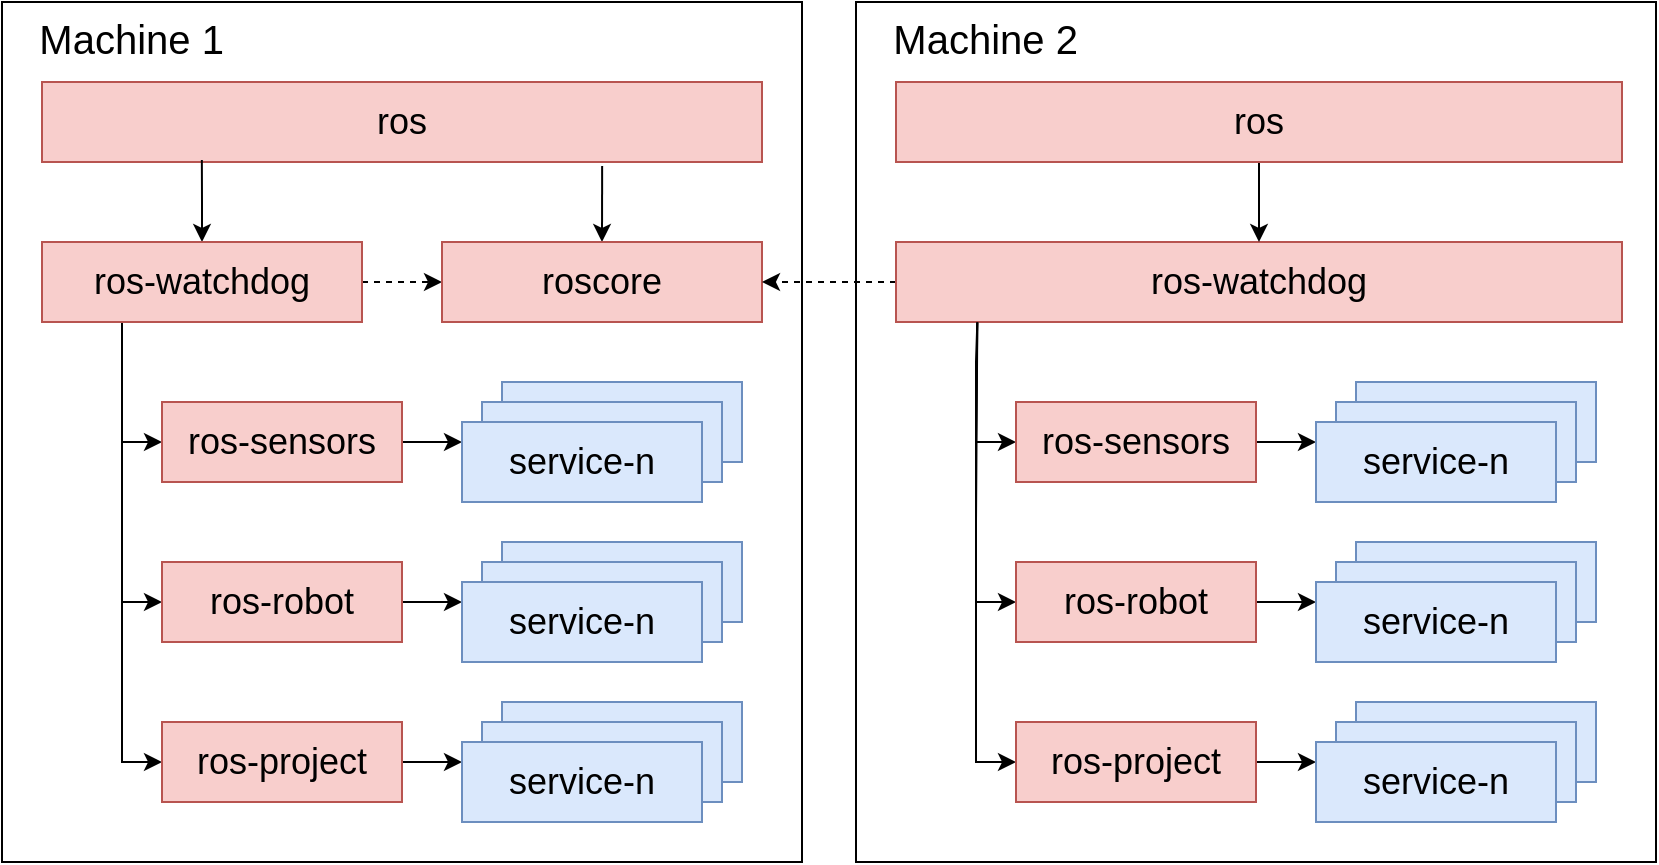 <mxfile version="21.2.8" type="device">
  <diagram name="Page-1" id="ear39O9G6cyR528Ysgi0">
    <mxGraphModel dx="1360" dy="843" grid="1" gridSize="10" guides="1" tooltips="1" connect="1" arrows="1" fold="1" page="1" pageScale="1" pageWidth="827" pageHeight="1169" math="0" shadow="0">
      <root>
        <mxCell id="0" />
        <mxCell id="1" parent="0" />
        <mxCell id="jWs6NfOiUyid5Y3AujbW-28" value="&amp;nbsp; &amp;nbsp;Machine 1" style="rounded=0;whiteSpace=wrap;html=1;fillColor=none;align=left;horizontal=1;verticalAlign=top;fontSize=20;" vertex="1" parent="1">
          <mxGeometry y="120" width="400" height="430" as="geometry" />
        </mxCell>
        <mxCell id="jWs6NfOiUyid5Y3AujbW-53" value="&amp;nbsp; &amp;nbsp;Machine 2" style="rounded=0;whiteSpace=wrap;html=1;fillColor=none;align=left;horizontal=1;verticalAlign=top;fontSize=20;" vertex="1" parent="1">
          <mxGeometry x="427" y="120" width="400" height="430" as="geometry" />
        </mxCell>
        <mxCell id="jWs6NfOiUyid5Y3AujbW-1" value="ros" style="rounded=0;whiteSpace=wrap;html=1;fontSize=18;fillColor=#f8cecc;strokeColor=#b85450;" vertex="1" parent="1">
          <mxGeometry x="20" y="160" width="360" height="40" as="geometry" />
        </mxCell>
        <mxCell id="jWs6NfOiUyid5Y3AujbW-21" style="edgeStyle=orthogonalEdgeStyle;rounded=0;orthogonalLoop=1;jettySize=auto;html=1;exitX=0.5;exitY=0;exitDx=0;exitDy=0;entryX=0.222;entryY=0.975;entryDx=0;entryDy=0;entryPerimeter=0;endArrow=none;endFill=0;startArrow=classic;startFill=1;" edge="1" parent="1" source="jWs6NfOiUyid5Y3AujbW-2" target="jWs6NfOiUyid5Y3AujbW-1">
          <mxGeometry relative="1" as="geometry" />
        </mxCell>
        <mxCell id="jWs6NfOiUyid5Y3AujbW-24" style="edgeStyle=orthogonalEdgeStyle;rounded=0;orthogonalLoop=1;jettySize=auto;html=1;exitX=0.25;exitY=1;exitDx=0;exitDy=0;entryX=0;entryY=0.5;entryDx=0;entryDy=0;" edge="1" parent="1" source="jWs6NfOiUyid5Y3AujbW-2" target="jWs6NfOiUyid5Y3AujbW-4">
          <mxGeometry relative="1" as="geometry" />
        </mxCell>
        <mxCell id="jWs6NfOiUyid5Y3AujbW-25" style="edgeStyle=orthogonalEdgeStyle;rounded=0;orthogonalLoop=1;jettySize=auto;html=1;exitX=0.25;exitY=1;exitDx=0;exitDy=0;entryX=0;entryY=0.5;entryDx=0;entryDy=0;" edge="1" parent="1" source="jWs6NfOiUyid5Y3AujbW-2" target="jWs6NfOiUyid5Y3AujbW-12">
          <mxGeometry relative="1" as="geometry" />
        </mxCell>
        <mxCell id="jWs6NfOiUyid5Y3AujbW-26" style="edgeStyle=orthogonalEdgeStyle;rounded=0;orthogonalLoop=1;jettySize=auto;html=1;exitX=0.25;exitY=1;exitDx=0;exitDy=0;entryX=0;entryY=0.5;entryDx=0;entryDy=0;" edge="1" parent="1" source="jWs6NfOiUyid5Y3AujbW-2" target="jWs6NfOiUyid5Y3AujbW-17">
          <mxGeometry relative="1" as="geometry" />
        </mxCell>
        <mxCell id="jWs6NfOiUyid5Y3AujbW-27" style="edgeStyle=orthogonalEdgeStyle;rounded=0;orthogonalLoop=1;jettySize=auto;html=1;exitX=1;exitY=0.5;exitDx=0;exitDy=0;entryX=0;entryY=0.5;entryDx=0;entryDy=0;dashed=1;" edge="1" parent="1" source="jWs6NfOiUyid5Y3AujbW-2" target="jWs6NfOiUyid5Y3AujbW-3">
          <mxGeometry relative="1" as="geometry" />
        </mxCell>
        <mxCell id="jWs6NfOiUyid5Y3AujbW-2" value="ros-watchdog" style="rounded=0;whiteSpace=wrap;html=1;fontSize=18;fillColor=#f8cecc;strokeColor=#b85450;" vertex="1" parent="1">
          <mxGeometry x="20" y="240" width="160" height="40" as="geometry" />
        </mxCell>
        <mxCell id="jWs6NfOiUyid5Y3AujbW-22" style="edgeStyle=orthogonalEdgeStyle;rounded=0;orthogonalLoop=1;jettySize=auto;html=1;exitX=0.5;exitY=0;exitDx=0;exitDy=0;entryX=0.778;entryY=1.05;entryDx=0;entryDy=0;entryPerimeter=0;startArrow=classic;startFill=1;endArrow=none;endFill=0;" edge="1" parent="1" source="jWs6NfOiUyid5Y3AujbW-3" target="jWs6NfOiUyid5Y3AujbW-1">
          <mxGeometry relative="1" as="geometry" />
        </mxCell>
        <mxCell id="jWs6NfOiUyid5Y3AujbW-3" value="roscore" style="rounded=0;whiteSpace=wrap;html=1;fontSize=18;fillColor=#f8cecc;strokeColor=#b85450;" vertex="1" parent="1">
          <mxGeometry x="220" y="240" width="160" height="40" as="geometry" />
        </mxCell>
        <mxCell id="jWs6NfOiUyid5Y3AujbW-10" style="edgeStyle=orthogonalEdgeStyle;rounded=0;orthogonalLoop=1;jettySize=auto;html=1;exitX=1;exitY=0.5;exitDx=0;exitDy=0;entryX=0;entryY=0.25;entryDx=0;entryDy=0;" edge="1" parent="1" source="jWs6NfOiUyid5Y3AujbW-4" target="jWs6NfOiUyid5Y3AujbW-9">
          <mxGeometry relative="1" as="geometry" />
        </mxCell>
        <mxCell id="jWs6NfOiUyid5Y3AujbW-4" value="ros-sensors" style="rounded=0;whiteSpace=wrap;html=1;fontSize=18;fillColor=#f8cecc;strokeColor=#b85450;" vertex="1" parent="1">
          <mxGeometry x="80" y="320" width="120" height="40" as="geometry" />
        </mxCell>
        <mxCell id="jWs6NfOiUyid5Y3AujbW-7" value="service-1" style="rounded=0;whiteSpace=wrap;html=1;fontSize=18;fillColor=#dae8fc;strokeColor=#6c8ebf;" vertex="1" parent="1">
          <mxGeometry x="250" y="310" width="120" height="40" as="geometry" />
        </mxCell>
        <mxCell id="jWs6NfOiUyid5Y3AujbW-8" value="service-2" style="rounded=0;whiteSpace=wrap;html=1;fontSize=18;fillColor=#dae8fc;strokeColor=#6c8ebf;" vertex="1" parent="1">
          <mxGeometry x="240" y="320" width="120" height="40" as="geometry" />
        </mxCell>
        <mxCell id="jWs6NfOiUyid5Y3AujbW-9" value="service-n" style="rounded=0;whiteSpace=wrap;html=1;fontSize=18;fillColor=#dae8fc;strokeColor=#6c8ebf;" vertex="1" parent="1">
          <mxGeometry x="230" y="330" width="120" height="40" as="geometry" />
        </mxCell>
        <mxCell id="jWs6NfOiUyid5Y3AujbW-11" style="edgeStyle=orthogonalEdgeStyle;rounded=0;orthogonalLoop=1;jettySize=auto;html=1;exitX=1;exitY=0.5;exitDx=0;exitDy=0;entryX=0;entryY=0.25;entryDx=0;entryDy=0;" edge="1" parent="1" source="jWs6NfOiUyid5Y3AujbW-12" target="jWs6NfOiUyid5Y3AujbW-15">
          <mxGeometry relative="1" as="geometry" />
        </mxCell>
        <mxCell id="jWs6NfOiUyid5Y3AujbW-12" value="ros-robot" style="rounded=0;whiteSpace=wrap;html=1;fontSize=18;fillColor=#f8cecc;strokeColor=#b85450;" vertex="1" parent="1">
          <mxGeometry x="80" y="400" width="120" height="40" as="geometry" />
        </mxCell>
        <mxCell id="jWs6NfOiUyid5Y3AujbW-13" value="service-1" style="rounded=0;whiteSpace=wrap;html=1;fontSize=18;fillColor=#dae8fc;strokeColor=#6c8ebf;" vertex="1" parent="1">
          <mxGeometry x="250" y="390" width="120" height="40" as="geometry" />
        </mxCell>
        <mxCell id="jWs6NfOiUyid5Y3AujbW-14" value="service-2" style="rounded=0;whiteSpace=wrap;html=1;fontSize=18;fillColor=#dae8fc;strokeColor=#6c8ebf;" vertex="1" parent="1">
          <mxGeometry x="240" y="400" width="120" height="40" as="geometry" />
        </mxCell>
        <mxCell id="jWs6NfOiUyid5Y3AujbW-15" value="service-n" style="rounded=0;whiteSpace=wrap;html=1;fontSize=18;fillColor=#dae8fc;strokeColor=#6c8ebf;" vertex="1" parent="1">
          <mxGeometry x="230" y="410" width="120" height="40" as="geometry" />
        </mxCell>
        <mxCell id="jWs6NfOiUyid5Y3AujbW-16" style="edgeStyle=orthogonalEdgeStyle;rounded=0;orthogonalLoop=1;jettySize=auto;html=1;exitX=1;exitY=0.5;exitDx=0;exitDy=0;entryX=0;entryY=0.25;entryDx=0;entryDy=0;" edge="1" parent="1" source="jWs6NfOiUyid5Y3AujbW-17" target="jWs6NfOiUyid5Y3AujbW-20">
          <mxGeometry relative="1" as="geometry" />
        </mxCell>
        <mxCell id="jWs6NfOiUyid5Y3AujbW-17" value="ros-project" style="rounded=0;whiteSpace=wrap;html=1;fontSize=18;fillColor=#f8cecc;strokeColor=#b85450;" vertex="1" parent="1">
          <mxGeometry x="80" y="480" width="120" height="40" as="geometry" />
        </mxCell>
        <mxCell id="jWs6NfOiUyid5Y3AujbW-18" value="service-1" style="rounded=0;whiteSpace=wrap;html=1;fontSize=18;fillColor=#dae8fc;strokeColor=#6c8ebf;" vertex="1" parent="1">
          <mxGeometry x="250" y="470" width="120" height="40" as="geometry" />
        </mxCell>
        <mxCell id="jWs6NfOiUyid5Y3AujbW-19" value="service-2" style="rounded=0;whiteSpace=wrap;html=1;fontSize=18;fillColor=#dae8fc;strokeColor=#6c8ebf;" vertex="1" parent="1">
          <mxGeometry x="240" y="480" width="120" height="40" as="geometry" />
        </mxCell>
        <mxCell id="jWs6NfOiUyid5Y3AujbW-20" value="service-n" style="rounded=0;whiteSpace=wrap;html=1;fontSize=18;fillColor=#dae8fc;strokeColor=#6c8ebf;" vertex="1" parent="1">
          <mxGeometry x="230" y="490" width="120" height="40" as="geometry" />
        </mxCell>
        <mxCell id="jWs6NfOiUyid5Y3AujbW-58" style="edgeStyle=orthogonalEdgeStyle;rounded=0;orthogonalLoop=1;jettySize=auto;html=1;exitX=0;exitY=0.5;exitDx=0;exitDy=0;entryX=1;entryY=0.5;entryDx=0;entryDy=0;dashed=1;" edge="1" parent="1" source="jWs6NfOiUyid5Y3AujbW-35" target="jWs6NfOiUyid5Y3AujbW-3">
          <mxGeometry relative="1" as="geometry" />
        </mxCell>
        <mxCell id="jWs6NfOiUyid5Y3AujbW-35" value="ros-watchdog" style="rounded=0;whiteSpace=wrap;html=1;fontSize=18;fillColor=#f8cecc;strokeColor=#b85450;" vertex="1" parent="1">
          <mxGeometry x="447" y="240" width="363" height="40" as="geometry" />
        </mxCell>
        <mxCell id="jWs6NfOiUyid5Y3AujbW-38" style="edgeStyle=orthogonalEdgeStyle;rounded=0;orthogonalLoop=1;jettySize=auto;html=1;exitX=1;exitY=0.5;exitDx=0;exitDy=0;entryX=0;entryY=0.25;entryDx=0;entryDy=0;" edge="1" parent="1" source="jWs6NfOiUyid5Y3AujbW-39" target="jWs6NfOiUyid5Y3AujbW-42">
          <mxGeometry relative="1" as="geometry" />
        </mxCell>
        <mxCell id="jWs6NfOiUyid5Y3AujbW-54" style="edgeStyle=orthogonalEdgeStyle;rounded=0;orthogonalLoop=1;jettySize=auto;html=1;exitX=0;exitY=0.5;exitDx=0;exitDy=0;entryX=0.112;entryY=1.006;entryDx=0;entryDy=0;entryPerimeter=0;endArrow=none;endFill=0;startArrow=classic;startFill=1;" edge="1" parent="1" source="jWs6NfOiUyid5Y3AujbW-39" target="jWs6NfOiUyid5Y3AujbW-35">
          <mxGeometry relative="1" as="geometry" />
        </mxCell>
        <mxCell id="jWs6NfOiUyid5Y3AujbW-39" value="ros-sensors" style="rounded=0;whiteSpace=wrap;html=1;fontSize=18;fillColor=#f8cecc;strokeColor=#b85450;" vertex="1" parent="1">
          <mxGeometry x="507" y="320" width="120" height="40" as="geometry" />
        </mxCell>
        <mxCell id="jWs6NfOiUyid5Y3AujbW-40" value="service-1" style="rounded=0;whiteSpace=wrap;html=1;fontSize=18;fillColor=#dae8fc;strokeColor=#6c8ebf;" vertex="1" parent="1">
          <mxGeometry x="677" y="310" width="120" height="40" as="geometry" />
        </mxCell>
        <mxCell id="jWs6NfOiUyid5Y3AujbW-41" value="service-2" style="rounded=0;whiteSpace=wrap;html=1;fontSize=18;fillColor=#dae8fc;strokeColor=#6c8ebf;" vertex="1" parent="1">
          <mxGeometry x="667" y="320" width="120" height="40" as="geometry" />
        </mxCell>
        <mxCell id="jWs6NfOiUyid5Y3AujbW-42" value="service-n" style="rounded=0;whiteSpace=wrap;html=1;fontSize=18;fillColor=#dae8fc;strokeColor=#6c8ebf;" vertex="1" parent="1">
          <mxGeometry x="657" y="330" width="120" height="40" as="geometry" />
        </mxCell>
        <mxCell id="jWs6NfOiUyid5Y3AujbW-43" style="edgeStyle=orthogonalEdgeStyle;rounded=0;orthogonalLoop=1;jettySize=auto;html=1;exitX=1;exitY=0.5;exitDx=0;exitDy=0;entryX=0;entryY=0.25;entryDx=0;entryDy=0;" edge="1" parent="1" source="jWs6NfOiUyid5Y3AujbW-44" target="jWs6NfOiUyid5Y3AujbW-47">
          <mxGeometry relative="1" as="geometry" />
        </mxCell>
        <mxCell id="jWs6NfOiUyid5Y3AujbW-55" style="edgeStyle=orthogonalEdgeStyle;rounded=0;orthogonalLoop=1;jettySize=auto;html=1;exitX=0;exitY=0.5;exitDx=0;exitDy=0;entryX=0.112;entryY=1.004;entryDx=0;entryDy=0;entryPerimeter=0;startArrow=classic;startFill=1;endArrow=none;endFill=0;" edge="1" parent="1" source="jWs6NfOiUyid5Y3AujbW-44" target="jWs6NfOiUyid5Y3AujbW-35">
          <mxGeometry relative="1" as="geometry" />
        </mxCell>
        <mxCell id="jWs6NfOiUyid5Y3AujbW-44" value="ros-robot" style="rounded=0;whiteSpace=wrap;html=1;fontSize=18;fillColor=#f8cecc;strokeColor=#b85450;" vertex="1" parent="1">
          <mxGeometry x="507" y="400" width="120" height="40" as="geometry" />
        </mxCell>
        <mxCell id="jWs6NfOiUyid5Y3AujbW-45" value="service-1" style="rounded=0;whiteSpace=wrap;html=1;fontSize=18;fillColor=#dae8fc;strokeColor=#6c8ebf;" vertex="1" parent="1">
          <mxGeometry x="677" y="390" width="120" height="40" as="geometry" />
        </mxCell>
        <mxCell id="jWs6NfOiUyid5Y3AujbW-46" value="service-2" style="rounded=0;whiteSpace=wrap;html=1;fontSize=18;fillColor=#dae8fc;strokeColor=#6c8ebf;" vertex="1" parent="1">
          <mxGeometry x="667" y="400" width="120" height="40" as="geometry" />
        </mxCell>
        <mxCell id="jWs6NfOiUyid5Y3AujbW-47" value="service-n" style="rounded=0;whiteSpace=wrap;html=1;fontSize=18;fillColor=#dae8fc;strokeColor=#6c8ebf;" vertex="1" parent="1">
          <mxGeometry x="657" y="410" width="120" height="40" as="geometry" />
        </mxCell>
        <mxCell id="jWs6NfOiUyid5Y3AujbW-48" style="edgeStyle=orthogonalEdgeStyle;rounded=0;orthogonalLoop=1;jettySize=auto;html=1;exitX=1;exitY=0.5;exitDx=0;exitDy=0;entryX=0;entryY=0.25;entryDx=0;entryDy=0;" edge="1" parent="1" source="jWs6NfOiUyid5Y3AujbW-49" target="jWs6NfOiUyid5Y3AujbW-52">
          <mxGeometry relative="1" as="geometry" />
        </mxCell>
        <mxCell id="jWs6NfOiUyid5Y3AujbW-56" style="edgeStyle=orthogonalEdgeStyle;rounded=0;orthogonalLoop=1;jettySize=auto;html=1;exitX=0;exitY=0.5;exitDx=0;exitDy=0;entryX=0.112;entryY=1.007;entryDx=0;entryDy=0;entryPerimeter=0;startArrow=classic;startFill=1;endArrow=none;endFill=0;" edge="1" parent="1" source="jWs6NfOiUyid5Y3AujbW-49" target="jWs6NfOiUyid5Y3AujbW-35">
          <mxGeometry relative="1" as="geometry" />
        </mxCell>
        <mxCell id="jWs6NfOiUyid5Y3AujbW-49" value="ros-project" style="rounded=0;whiteSpace=wrap;html=1;fontSize=18;fillColor=#f8cecc;strokeColor=#b85450;" vertex="1" parent="1">
          <mxGeometry x="507" y="480" width="120" height="40" as="geometry" />
        </mxCell>
        <mxCell id="jWs6NfOiUyid5Y3AujbW-50" value="service-1" style="rounded=0;whiteSpace=wrap;html=1;fontSize=18;fillColor=#dae8fc;strokeColor=#6c8ebf;" vertex="1" parent="1">
          <mxGeometry x="677" y="470" width="120" height="40" as="geometry" />
        </mxCell>
        <mxCell id="jWs6NfOiUyid5Y3AujbW-51" value="service-2" style="rounded=0;whiteSpace=wrap;html=1;fontSize=18;fillColor=#dae8fc;strokeColor=#6c8ebf;" vertex="1" parent="1">
          <mxGeometry x="667" y="480" width="120" height="40" as="geometry" />
        </mxCell>
        <mxCell id="jWs6NfOiUyid5Y3AujbW-52" value="service-n" style="rounded=0;whiteSpace=wrap;html=1;fontSize=18;fillColor=#dae8fc;strokeColor=#6c8ebf;" vertex="1" parent="1">
          <mxGeometry x="657" y="490" width="120" height="40" as="geometry" />
        </mxCell>
        <mxCell id="jWs6NfOiUyid5Y3AujbW-61" style="edgeStyle=orthogonalEdgeStyle;rounded=0;orthogonalLoop=1;jettySize=auto;html=1;exitX=0.5;exitY=1;exitDx=0;exitDy=0;entryX=0.5;entryY=0;entryDx=0;entryDy=0;" edge="1" parent="1" source="jWs6NfOiUyid5Y3AujbW-60" target="jWs6NfOiUyid5Y3AujbW-35">
          <mxGeometry relative="1" as="geometry" />
        </mxCell>
        <mxCell id="jWs6NfOiUyid5Y3AujbW-60" value="ros" style="rounded=0;whiteSpace=wrap;html=1;fontSize=18;fillColor=#f8cecc;strokeColor=#b85450;" vertex="1" parent="1">
          <mxGeometry x="447" y="160" width="363" height="40" as="geometry" />
        </mxCell>
      </root>
    </mxGraphModel>
  </diagram>
</mxfile>
